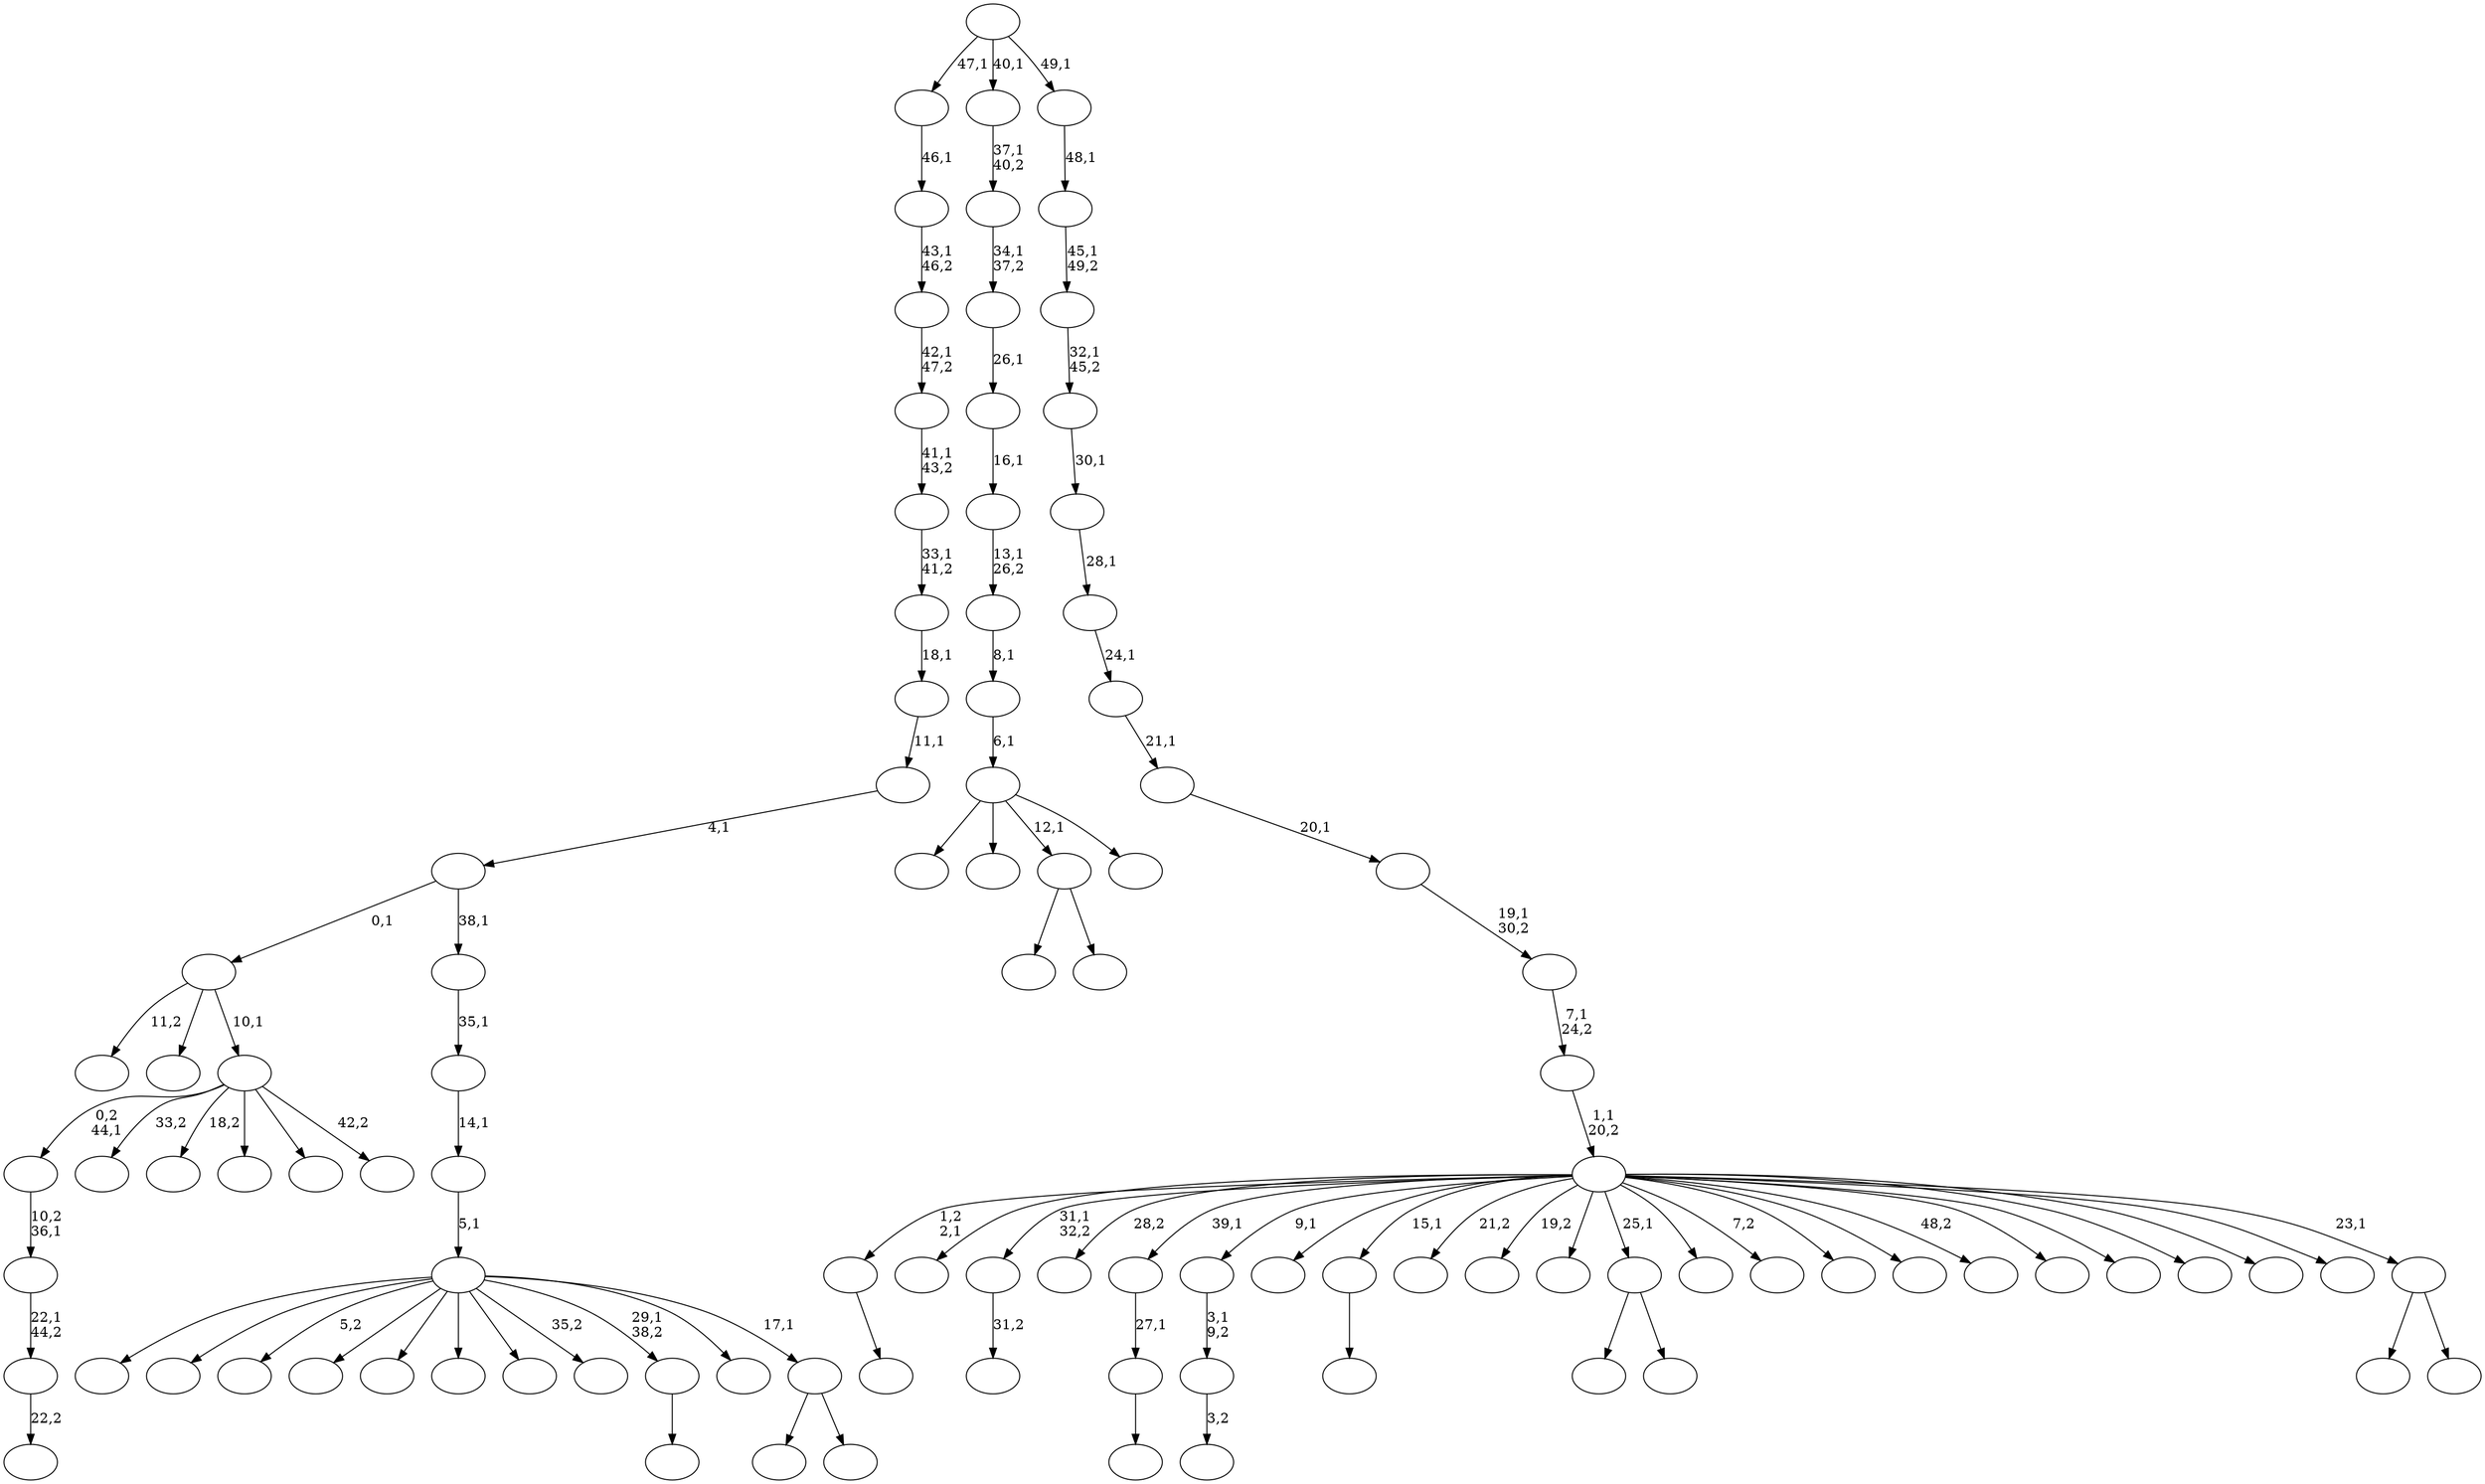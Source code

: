 digraph T {
	100 [label=""]
	99 [label=""]
	98 [label=""]
	97 [label=""]
	96 [label=""]
	95 [label=""]
	94 [label=""]
	93 [label=""]
	92 [label=""]
	91 [label=""]
	90 [label=""]
	89 [label=""]
	88 [label=""]
	87 [label=""]
	86 [label=""]
	85 [label=""]
	84 [label=""]
	83 [label=""]
	82 [label=""]
	81 [label=""]
	80 [label=""]
	79 [label=""]
	78 [label=""]
	77 [label=""]
	76 [label=""]
	75 [label=""]
	74 [label=""]
	73 [label=""]
	72 [label=""]
	71 [label=""]
	70 [label=""]
	69 [label=""]
	68 [label=""]
	67 [label=""]
	66 [label=""]
	65 [label=""]
	64 [label=""]
	63 [label=""]
	62 [label=""]
	61 [label=""]
	60 [label=""]
	59 [label=""]
	58 [label=""]
	57 [label=""]
	56 [label=""]
	55 [label=""]
	54 [label=""]
	53 [label=""]
	52 [label=""]
	51 [label=""]
	50 [label=""]
	49 [label=""]
	48 [label=""]
	47 [label=""]
	46 [label=""]
	45 [label=""]
	44 [label=""]
	43 [label=""]
	42 [label=""]
	41 [label=""]
	40 [label=""]
	39 [label=""]
	38 [label=""]
	37 [label=""]
	36 [label=""]
	35 [label=""]
	34 [label=""]
	33 [label=""]
	32 [label=""]
	31 [label=""]
	30 [label=""]
	29 [label=""]
	28 [label=""]
	27 [label=""]
	26 [label=""]
	25 [label=""]
	24 [label=""]
	23 [label=""]
	22 [label=""]
	21 [label=""]
	20 [label=""]
	19 [label=""]
	18 [label=""]
	17 [label=""]
	16 [label=""]
	15 [label=""]
	14 [label=""]
	13 [label=""]
	12 [label=""]
	11 [label=""]
	10 [label=""]
	9 [label=""]
	8 [label=""]
	7 [label=""]
	6 [label=""]
	5 [label=""]
	4 [label=""]
	3 [label=""]
	2 [label=""]
	1 [label=""]
	0 [label=""]
	98 -> 99 [label=""]
	93 -> 94 [label="31,2"]
	90 -> 91 [label="22,2"]
	89 -> 90 [label="22,1\n44,2"]
	88 -> 89 [label="10,2\n36,1"]
	86 -> 87 [label=""]
	85 -> 86 [label="27,1"]
	79 -> 80 [label="3,2"]
	78 -> 79 [label="3,1\n9,2"]
	74 -> 75 [label=""]
	64 -> 97 [label=""]
	64 -> 65 [label=""]
	61 -> 62 [label=""]
	44 -> 96 [label=""]
	44 -> 45 [label=""]
	42 -> 88 [label="0,2\n44,1"]
	42 -> 82 [label="33,2"]
	42 -> 55 [label="18,2"]
	42 -> 50 [label=""]
	42 -> 46 [label=""]
	42 -> 43 [label="42,2"]
	41 -> 67 [label="11,2"]
	41 -> 48 [label=""]
	41 -> 42 [label="10,1"]
	37 -> 54 [label=""]
	37 -> 38 [label=""]
	36 -> 100 [label=""]
	36 -> 84 [label=""]
	36 -> 83 [label="5,2"]
	36 -> 81 [label=""]
	36 -> 76 [label=""]
	36 -> 71 [label=""]
	36 -> 69 [label=""]
	36 -> 63 [label="35,2"]
	36 -> 61 [label="29,1\n38,2"]
	36 -> 56 [label=""]
	36 -> 37 [label="17,1"]
	35 -> 36 [label="5,1"]
	34 -> 35 [label="14,1"]
	33 -> 34 [label="35,1"]
	32 -> 41 [label="0,1"]
	32 -> 33 [label="38,1"]
	31 -> 32 [label="4,1"]
	30 -> 31 [label="11,1"]
	29 -> 30 [label="18,1"]
	28 -> 29 [label="33,1\n41,2"]
	27 -> 28 [label="41,1\n43,2"]
	26 -> 27 [label="42,1\n47,2"]
	25 -> 26 [label="43,1\n46,2"]
	24 -> 25 [label="46,1"]
	22 -> 70 [label=""]
	22 -> 59 [label=""]
	22 -> 44 [label="12,1"]
	22 -> 23 [label=""]
	21 -> 22 [label="6,1"]
	20 -> 21 [label="8,1"]
	19 -> 20 [label="13,1\n26,2"]
	18 -> 19 [label="16,1"]
	17 -> 18 [label="26,1"]
	16 -> 17 [label="34,1\n37,2"]
	15 -> 16 [label="37,1\n40,2"]
	13 -> 68 [label=""]
	13 -> 14 [label=""]
	12 -> 98 [label="1,2\n2,1"]
	12 -> 95 [label=""]
	12 -> 93 [label="31,1\n32,2"]
	12 -> 92 [label="28,2"]
	12 -> 85 [label="39,1"]
	12 -> 78 [label="9,1"]
	12 -> 77 [label=""]
	12 -> 74 [label="15,1"]
	12 -> 73 [label="21,2"]
	12 -> 72 [label="19,2"]
	12 -> 66 [label=""]
	12 -> 64 [label="25,1"]
	12 -> 60 [label=""]
	12 -> 58 [label="7,2"]
	12 -> 57 [label=""]
	12 -> 53 [label=""]
	12 -> 52 [label="48,2"]
	12 -> 51 [label=""]
	12 -> 49 [label=""]
	12 -> 47 [label=""]
	12 -> 40 [label=""]
	12 -> 39 [label=""]
	12 -> 13 [label="23,1"]
	11 -> 12 [label="1,1\n20,2"]
	10 -> 11 [label="7,1\n24,2"]
	9 -> 10 [label="19,1\n30,2"]
	8 -> 9 [label="20,1"]
	7 -> 8 [label="21,1"]
	6 -> 7 [label="24,1"]
	5 -> 6 [label="28,1"]
	4 -> 5 [label="30,1"]
	3 -> 4 [label="32,1\n45,2"]
	2 -> 3 [label="45,1\n49,2"]
	1 -> 2 [label="48,1"]
	0 -> 24 [label="47,1"]
	0 -> 15 [label="40,1"]
	0 -> 1 [label="49,1"]
}
